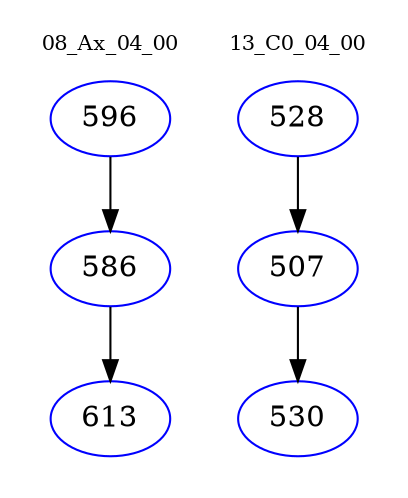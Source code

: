 digraph{
subgraph cluster_0 {
color = white
label = "08_Ax_04_00";
fontsize=10;
T0_596 [label="596", color="blue"]
T0_596 -> T0_586 [color="black"]
T0_586 [label="586", color="blue"]
T0_586 -> T0_613 [color="black"]
T0_613 [label="613", color="blue"]
}
subgraph cluster_1 {
color = white
label = "13_C0_04_00";
fontsize=10;
T1_528 [label="528", color="blue"]
T1_528 -> T1_507 [color="black"]
T1_507 [label="507", color="blue"]
T1_507 -> T1_530 [color="black"]
T1_530 [label="530", color="blue"]
}
}
